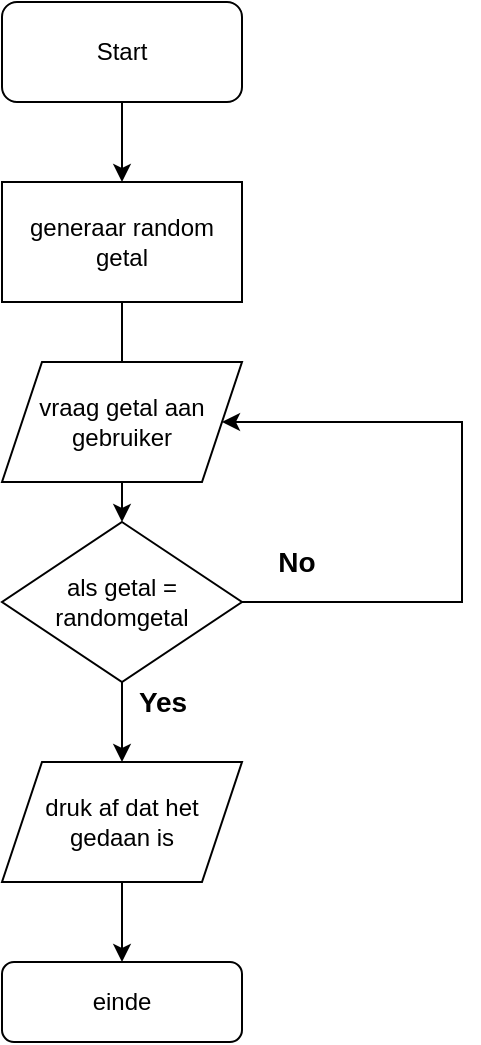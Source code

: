 <mxfile version="24.8.6">
  <diagram name="Page-1" id="QVU8lje6nGHsbSwiQ7tf">
    <mxGraphModel dx="613" dy="1370" grid="1" gridSize="10" guides="1" tooltips="1" connect="1" arrows="1" fold="1" page="1" pageScale="1" pageWidth="850" pageHeight="1100" math="0" shadow="0">
      <root>
        <mxCell id="0" />
        <mxCell id="1" parent="0" />
        <mxCell id="EXt4HgNgpCg-pAP-4QSE-22" value="" style="edgeStyle=orthogonalEdgeStyle;rounded=0;orthogonalLoop=1;jettySize=auto;html=1;" parent="1" source="EXt4HgNgpCg-pAP-4QSE-15" target="EXt4HgNgpCg-pAP-4QSE-16" edge="1">
          <mxGeometry relative="1" as="geometry" />
        </mxCell>
        <mxCell id="EXt4HgNgpCg-pAP-4QSE-15" value="Start" style="rounded=1;whiteSpace=wrap;html=1;" parent="1" vertex="1">
          <mxGeometry x="360" y="-930" width="120" height="50" as="geometry" />
        </mxCell>
        <mxCell id="EXt4HgNgpCg-pAP-4QSE-23" value="" style="edgeStyle=orthogonalEdgeStyle;rounded=0;orthogonalLoop=1;jettySize=auto;html=1;" parent="1" source="EXt4HgNgpCg-pAP-4QSE-16" target="EXt4HgNgpCg-pAP-4QSE-18" edge="1">
          <mxGeometry relative="1" as="geometry" />
        </mxCell>
        <mxCell id="EXt4HgNgpCg-pAP-4QSE-16" value="generaar random getal" style="rounded=0;whiteSpace=wrap;html=1;" parent="1" vertex="1">
          <mxGeometry x="360" y="-840" width="120" height="60" as="geometry" />
        </mxCell>
        <mxCell id="EXt4HgNgpCg-pAP-4QSE-17" value="vraag getal aan gebruiker" style="shape=parallelogram;perimeter=parallelogramPerimeter;whiteSpace=wrap;html=1;fixedSize=1;" parent="1" vertex="1">
          <mxGeometry x="360" y="-750" width="120" height="60" as="geometry" />
        </mxCell>
        <mxCell id="EXt4HgNgpCg-pAP-4QSE-21" style="edgeStyle=orthogonalEdgeStyle;rounded=0;orthogonalLoop=1;jettySize=auto;html=1;entryX=1;entryY=0.5;entryDx=0;entryDy=0;" parent="1" target="EXt4HgNgpCg-pAP-4QSE-17" edge="1">
          <mxGeometry relative="1" as="geometry">
            <mxPoint x="480" y="-630" as="sourcePoint" />
            <mxPoint x="540" y="-770" as="targetPoint" />
            <Array as="points">
              <mxPoint x="590" y="-630" />
              <mxPoint x="590" y="-720" />
            </Array>
          </mxGeometry>
        </mxCell>
        <mxCell id="EXt4HgNgpCg-pAP-4QSE-24" value="" style="edgeStyle=orthogonalEdgeStyle;rounded=0;orthogonalLoop=1;jettySize=auto;html=1;" parent="1" source="EXt4HgNgpCg-pAP-4QSE-18" target="EXt4HgNgpCg-pAP-4QSE-19" edge="1">
          <mxGeometry relative="1" as="geometry" />
        </mxCell>
        <mxCell id="EXt4HgNgpCg-pAP-4QSE-18" value="als getal = randomgetal" style="rhombus;whiteSpace=wrap;html=1;" parent="1" vertex="1">
          <mxGeometry x="360" y="-670" width="120" height="80" as="geometry" />
        </mxCell>
        <mxCell id="EXt4HgNgpCg-pAP-4QSE-25" value="" style="edgeStyle=orthogonalEdgeStyle;rounded=0;orthogonalLoop=1;jettySize=auto;html=1;" parent="1" source="EXt4HgNgpCg-pAP-4QSE-19" target="EXt4HgNgpCg-pAP-4QSE-20" edge="1">
          <mxGeometry relative="1" as="geometry" />
        </mxCell>
        <mxCell id="EXt4HgNgpCg-pAP-4QSE-19" value="druk af dat het gedaan is" style="shape=parallelogram;perimeter=parallelogramPerimeter;whiteSpace=wrap;html=1;fixedSize=1;" parent="1" vertex="1">
          <mxGeometry x="360" y="-550" width="120" height="60" as="geometry" />
        </mxCell>
        <mxCell id="EXt4HgNgpCg-pAP-4QSE-20" value="einde" style="rounded=1;whiteSpace=wrap;html=1;" parent="1" vertex="1">
          <mxGeometry x="360" y="-450" width="120" height="40" as="geometry" />
        </mxCell>
        <mxCell id="qQIikZyYkb8S8EIGyDku-1" value="Yes" style="edgeLabel;html=1;align=center;verticalAlign=middle;resizable=0;points=[];fontStyle=1;fontSize=14;" vertex="1" connectable="0" parent="1">
          <mxGeometry x="440.001" y="-580.003" as="geometry" />
        </mxCell>
        <mxCell id="qQIikZyYkb8S8EIGyDku-3" value="No" style="edgeLabel;html=1;align=center;verticalAlign=middle;resizable=0;points=[];fontStyle=1;fontSize=14;" vertex="1" connectable="0" parent="1">
          <mxGeometry x="510.001" y="-650.003" as="geometry">
            <mxPoint x="-3" as="offset" />
          </mxGeometry>
        </mxCell>
      </root>
    </mxGraphModel>
  </diagram>
</mxfile>
